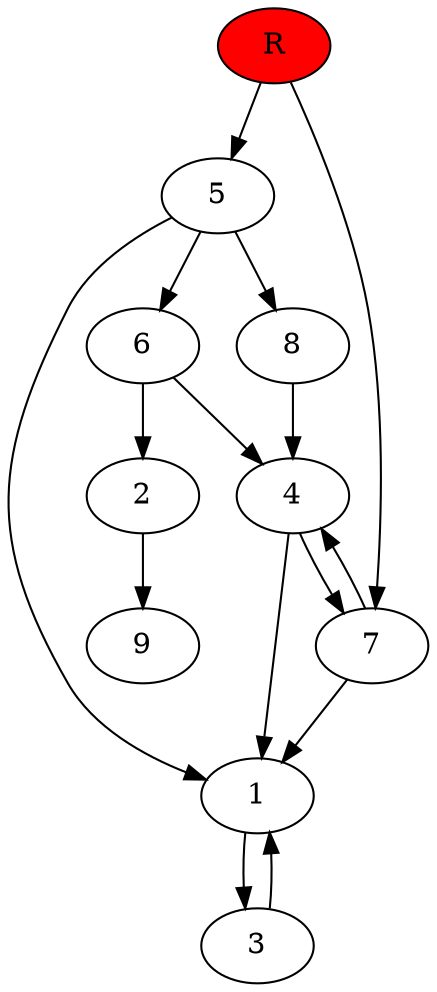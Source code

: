 digraph prb70585 {
	1
	2
	3
	4
	5
	6
	7
	8
	R [fillcolor="#ff0000" style=filled]
	1 -> 3
	2 -> 9
	3 -> 1
	4 -> 1
	4 -> 7
	5 -> 1
	5 -> 6
	5 -> 8
	6 -> 2
	6 -> 4
	7 -> 1
	7 -> 4
	8 -> 4
	R -> 5
	R -> 7
}
